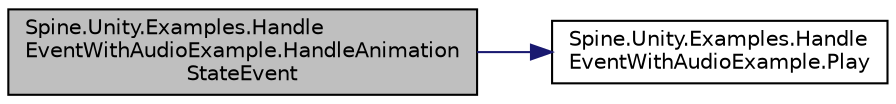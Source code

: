 digraph "Spine.Unity.Examples.HandleEventWithAudioExample.HandleAnimationStateEvent"
{
 // LATEX_PDF_SIZE
  edge [fontname="Helvetica",fontsize="10",labelfontname="Helvetica",labelfontsize="10"];
  node [fontname="Helvetica",fontsize="10",shape=record];
  rankdir="LR";
  Node1 [label="Spine.Unity.Examples.Handle\lEventWithAudioExample.HandleAnimation\lStateEvent",height=0.2,width=0.4,color="black", fillcolor="grey75", style="filled", fontcolor="black",tooltip=" "];
  Node1 -> Node2 [color="midnightblue",fontsize="10",style="solid",fontname="Helvetica"];
  Node2 [label="Spine.Unity.Examples.Handle\lEventWithAudioExample.Play",height=0.2,width=0.4,color="black", fillcolor="white", style="filled",URL="$class_spine_1_1_unity_1_1_examples_1_1_handle_event_with_audio_example.html#abb63caaab92b3e4b9df926b1418507e6",tooltip=" "];
}
